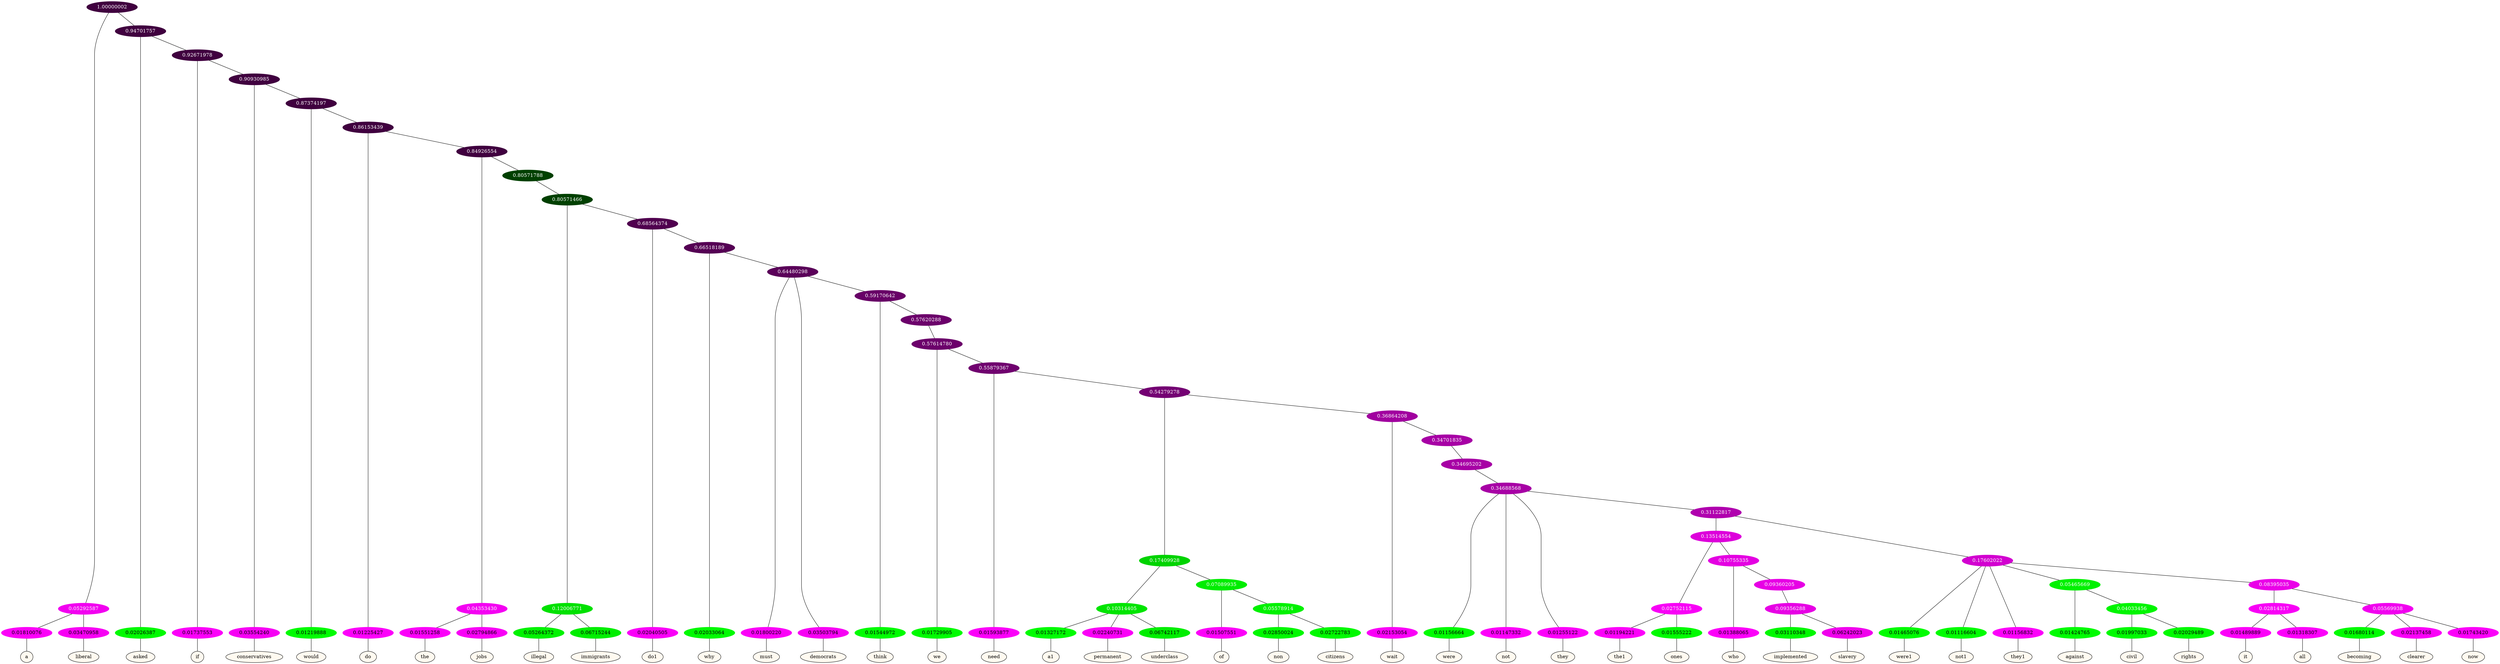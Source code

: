 graph {
	node [format=png height=0.15 nodesep=0.001 ordering=out overlap=prism overlap_scaling=0.01 ranksep=0.001 ratio=0.2 style=filled width=0.15]
	{
		rank=same
		a_w_3 [label=a color=black fillcolor=floralwhite style="filled,solid"]
		a_w_4 [label=liberal color=black fillcolor=floralwhite style="filled,solid"]
		a_w_5 [label=asked color=black fillcolor=floralwhite style="filled,solid"]
		a_w_7 [label=if color=black fillcolor=floralwhite style="filled,solid"]
		a_w_9 [label=conservatives color=black fillcolor=floralwhite style="filled,solid"]
		a_w_11 [label=would color=black fillcolor=floralwhite style="filled,solid"]
		a_w_13 [label=do color=black fillcolor=floralwhite style="filled,solid"]
		a_w_17 [label=the color=black fillcolor=floralwhite style="filled,solid"]
		a_w_18 [label=jobs color=black fillcolor=floralwhite style="filled,solid"]
		a_w_22 [label=illegal color=black fillcolor=floralwhite style="filled,solid"]
		a_w_23 [label=immigrants color=black fillcolor=floralwhite style="filled,solid"]
		a_w_24 [label=do1 color=black fillcolor=floralwhite style="filled,solid"]
		a_w_26 [label=why color=black fillcolor=floralwhite style="filled,solid"]
		a_w_28 [label=must color=black fillcolor=floralwhite style="filled,solid"]
		a_w_29 [label=democrats color=black fillcolor=floralwhite style="filled,solid"]
		a_w_31 [label=think color=black fillcolor=floralwhite style="filled,solid"]
		a_w_34 [label=we color=black fillcolor=floralwhite style="filled,solid"]
		a_w_36 [label=need color=black fillcolor=floralwhite style="filled,solid"]
		a_w_44 [label=a1 color=black fillcolor=floralwhite style="filled,solid"]
		a_w_45 [label=permanent color=black fillcolor=floralwhite style="filled,solid"]
		a_w_46 [label=underclass color=black fillcolor=floralwhite style="filled,solid"]
		a_w_47 [label=of color=black fillcolor=floralwhite style="filled,solid"]
		a_w_50 [label=non color=black fillcolor=floralwhite style="filled,solid"]
		a_w_51 [label=citizens color=black fillcolor=floralwhite style="filled,solid"]
		a_w_42 [label=wait color=black fillcolor=floralwhite style="filled,solid"]
		a_w_53 [label=were color=black fillcolor=floralwhite style="filled,solid"]
		a_w_54 [label=not color=black fillcolor=floralwhite style="filled,solid"]
		a_w_55 [label=they color=black fillcolor=floralwhite style="filled,solid"]
		a_w_66 [label=the1 color=black fillcolor=floralwhite style="filled,solid"]
		a_w_67 [label=ones color=black fillcolor=floralwhite style="filled,solid"]
		a_w_68 [label=who color=black fillcolor=floralwhite style="filled,solid"]
		a_w_82 [label=implemented color=black fillcolor=floralwhite style="filled,solid"]
		a_w_83 [label=slavery color=black fillcolor=floralwhite style="filled,solid"]
		a_w_61 [label=were1 color=black fillcolor=floralwhite style="filled,solid"]
		a_w_62 [label=not1 color=black fillcolor=floralwhite style="filled,solid"]
		a_w_63 [label=they1 color=black fillcolor=floralwhite style="filled,solid"]
		a_w_70 [label=against color=black fillcolor=floralwhite style="filled,solid"]
		a_w_75 [label=civil color=black fillcolor=floralwhite style="filled,solid"]
		a_w_76 [label=rights color=black fillcolor=floralwhite style="filled,solid"]
		a_w_77 [label=it color=black fillcolor=floralwhite style="filled,solid"]
		a_w_78 [label=all color=black fillcolor=floralwhite style="filled,solid"]
		a_w_79 [label=becoming color=black fillcolor=floralwhite style="filled,solid"]
		a_w_80 [label=clearer color=black fillcolor=floralwhite style="filled,solid"]
		a_w_81 [label=now color=black fillcolor=floralwhite style="filled,solid"]
	}
	a_n_3 -- a_w_3
	a_n_4 -- a_w_4
	a_n_5 -- a_w_5
	a_n_7 -- a_w_7
	a_n_9 -- a_w_9
	a_n_11 -- a_w_11
	a_n_13 -- a_w_13
	a_n_17 -- a_w_17
	a_n_18 -- a_w_18
	a_n_22 -- a_w_22
	a_n_23 -- a_w_23
	a_n_24 -- a_w_24
	a_n_26 -- a_w_26
	a_n_28 -- a_w_28
	a_n_29 -- a_w_29
	a_n_31 -- a_w_31
	a_n_34 -- a_w_34
	a_n_36 -- a_w_36
	a_n_44 -- a_w_44
	a_n_45 -- a_w_45
	a_n_46 -- a_w_46
	a_n_47 -- a_w_47
	a_n_50 -- a_w_50
	a_n_51 -- a_w_51
	a_n_42 -- a_w_42
	a_n_53 -- a_w_53
	a_n_54 -- a_w_54
	a_n_55 -- a_w_55
	a_n_66 -- a_w_66
	a_n_67 -- a_w_67
	a_n_68 -- a_w_68
	a_n_82 -- a_w_82
	a_n_83 -- a_w_83
	a_n_61 -- a_w_61
	a_n_62 -- a_w_62
	a_n_63 -- a_w_63
	a_n_70 -- a_w_70
	a_n_75 -- a_w_75
	a_n_76 -- a_w_76
	a_n_77 -- a_w_77
	a_n_78 -- a_w_78
	a_n_79 -- a_w_79
	a_n_80 -- a_w_80
	a_n_81 -- a_w_81
	{
		rank=same
		a_n_3 [label=0.01810076 color="0.835 1.000 0.982" fontcolor=black]
		a_n_4 [label=0.03470958 color="0.835 1.000 0.965" fontcolor=black]
		a_n_5 [label=0.02026387 color="0.334 1.000 0.980" fontcolor=black]
		a_n_7 [label=0.01737553 color="0.835 1.000 0.983" fontcolor=black]
		a_n_9 [label=0.03554240 color="0.835 1.000 0.964" fontcolor=black]
		a_n_11 [label=0.01219888 color="0.334 1.000 0.988" fontcolor=black]
		a_n_13 [label=0.01225427 color="0.835 1.000 0.988" fontcolor=black]
		a_n_17 [label=0.01551258 color="0.835 1.000 0.984" fontcolor=black]
		a_n_18 [label=0.02794866 color="0.835 1.000 0.972" fontcolor=black]
		a_n_22 [label=0.05264372 color="0.334 1.000 0.947" fontcolor=black]
		a_n_23 [label=0.06715244 color="0.334 1.000 0.933" fontcolor=black]
		a_n_24 [label=0.02040505 color="0.835 1.000 0.980" fontcolor=black]
		a_n_26 [label=0.02033064 color="0.334 1.000 0.980" fontcolor=black]
		a_n_28 [label=0.01800220 color="0.835 1.000 0.982" fontcolor=black]
		a_n_29 [label=0.03503794 color="0.835 1.000 0.965" fontcolor=black]
		a_n_31 [label=0.01544972 color="0.334 1.000 0.985" fontcolor=black]
		a_n_34 [label=0.01729905 color="0.334 1.000 0.983" fontcolor=black]
		a_n_36 [label=0.01593877 color="0.835 1.000 0.984" fontcolor=black]
		a_n_44 [label=0.01327172 color="0.334 1.000 0.987" fontcolor=black]
		a_n_45 [label=0.02240731 color="0.835 1.000 0.978" fontcolor=black]
		a_n_46 [label=0.06742117 color="0.334 1.000 0.933" fontcolor=black]
		a_n_47 [label=0.01507551 color="0.835 1.000 0.985" fontcolor=black]
		a_n_50 [label=0.02850024 color="0.334 1.000 0.971" fontcolor=black]
		a_n_51 [label=0.02722783 color="0.334 1.000 0.973" fontcolor=black]
		a_n_42 [label=0.02153054 color="0.835 1.000 0.978" fontcolor=black]
		a_n_53 [label=0.01156664 color="0.334 1.000 0.988" fontcolor=black]
		a_n_54 [label=0.01147332 color="0.835 1.000 0.989" fontcolor=black]
		a_n_55 [label=0.01255122 color="0.835 1.000 0.987" fontcolor=black]
		a_n_66 [label=0.01194221 color="0.835 1.000 0.988" fontcolor=black]
		a_n_67 [label=0.01555222 color="0.334 1.000 0.984" fontcolor=black]
		a_n_68 [label=0.01388065 color="0.835 1.000 0.986" fontcolor=black]
		a_n_82 [label=0.03110348 color="0.334 1.000 0.969" fontcolor=black]
		a_n_83 [label=0.06242023 color="0.835 1.000 0.938" fontcolor=black]
		a_n_61 [label=0.01465076 color="0.334 1.000 0.985" fontcolor=black]
		a_n_62 [label=0.01116604 color="0.334 1.000 0.989" fontcolor=black]
		a_n_63 [label=0.01156832 color="0.835 1.000 0.988" fontcolor=black]
		a_n_70 [label=0.01424765 color="0.334 1.000 0.986" fontcolor=black]
		a_n_75 [label=0.01997033 color="0.334 1.000 0.980" fontcolor=black]
		a_n_76 [label=0.02029489 color="0.334 1.000 0.980" fontcolor=black]
		a_n_77 [label=0.01489889 color="0.835 1.000 0.985" fontcolor=black]
		a_n_78 [label=0.01318307 color="0.835 1.000 0.987" fontcolor=black]
		a_n_79 [label=0.01680114 color="0.334 1.000 0.983" fontcolor=black]
		a_n_80 [label=0.02137458 color="0.835 1.000 0.979" fontcolor=black]
		a_n_81 [label=0.01743420 color="0.835 1.000 0.983" fontcolor=black]
	}
	a_n_0 [label=1.00000002 color="0.835 1.000 0.250" fontcolor=grey99]
	a_n_1 [label=0.05292587 color="0.835 1.000 0.947" fontcolor=grey99]
	a_n_0 -- a_n_1
	a_n_2 [label=0.94701757 color="0.835 1.000 0.250" fontcolor=grey99]
	a_n_0 -- a_n_2
	a_n_1 -- a_n_3
	a_n_1 -- a_n_4
	a_n_2 -- a_n_5
	a_n_6 [label=0.92671978 color="0.835 1.000 0.250" fontcolor=grey99]
	a_n_2 -- a_n_6
	a_n_6 -- a_n_7
	a_n_8 [label=0.90930985 color="0.835 1.000 0.250" fontcolor=grey99]
	a_n_6 -- a_n_8
	a_n_8 -- a_n_9
	a_n_10 [label=0.87374197 color="0.835 1.000 0.250" fontcolor=grey99]
	a_n_8 -- a_n_10
	a_n_10 -- a_n_11
	a_n_12 [label=0.86153439 color="0.835 1.000 0.250" fontcolor=grey99]
	a_n_10 -- a_n_12
	a_n_12 -- a_n_13
	a_n_14 [label=0.84926554 color="0.835 1.000 0.250" fontcolor=grey99]
	a_n_12 -- a_n_14
	a_n_15 [label=0.04353430 color="0.835 1.000 0.956" fontcolor=grey99]
	a_n_14 -- a_n_15
	a_n_16 [label=0.80571788 color="0.334 1.000 0.250" fontcolor=grey99]
	a_n_14 -- a_n_16
	a_n_15 -- a_n_17
	a_n_15 -- a_n_18
	a_n_19 [label=0.80571466 color="0.334 1.000 0.250" fontcolor=grey99]
	a_n_16 -- a_n_19
	a_n_20 [label=0.12006771 color="0.334 1.000 0.880" fontcolor=grey99]
	a_n_19 -- a_n_20
	a_n_21 [label=0.68564374 color="0.835 1.000 0.314" fontcolor=grey99]
	a_n_19 -- a_n_21
	a_n_20 -- a_n_22
	a_n_20 -- a_n_23
	a_n_21 -- a_n_24
	a_n_25 [label=0.66518189 color="0.835 1.000 0.335" fontcolor=grey99]
	a_n_21 -- a_n_25
	a_n_25 -- a_n_26
	a_n_27 [label=0.64480298 color="0.835 1.000 0.355" fontcolor=grey99]
	a_n_25 -- a_n_27
	a_n_27 -- a_n_28
	a_n_27 -- a_n_29
	a_n_30 [label=0.59170642 color="0.835 1.000 0.408" fontcolor=grey99]
	a_n_27 -- a_n_30
	a_n_30 -- a_n_31
	a_n_32 [label=0.57620288 color="0.835 1.000 0.424" fontcolor=grey99]
	a_n_30 -- a_n_32
	a_n_33 [label=0.57614780 color="0.835 1.000 0.424" fontcolor=grey99]
	a_n_32 -- a_n_33
	a_n_33 -- a_n_34
	a_n_35 [label=0.55879367 color="0.835 1.000 0.441" fontcolor=grey99]
	a_n_33 -- a_n_35
	a_n_35 -- a_n_36
	a_n_37 [label=0.54279278 color="0.835 1.000 0.457" fontcolor=grey99]
	a_n_35 -- a_n_37
	a_n_38 [label=0.17409928 color="0.334 1.000 0.826" fontcolor=grey99]
	a_n_37 -- a_n_38
	a_n_39 [label=0.36864208 color="0.835 1.000 0.631" fontcolor=grey99]
	a_n_37 -- a_n_39
	a_n_40 [label=0.10314405 color="0.334 1.000 0.897" fontcolor=grey99]
	a_n_38 -- a_n_40
	a_n_41 [label=0.07089935 color="0.334 1.000 0.929" fontcolor=grey99]
	a_n_38 -- a_n_41
	a_n_39 -- a_n_42
	a_n_43 [label=0.34701835 color="0.835 1.000 0.653" fontcolor=grey99]
	a_n_39 -- a_n_43
	a_n_40 -- a_n_44
	a_n_40 -- a_n_45
	a_n_40 -- a_n_46
	a_n_41 -- a_n_47
	a_n_48 [label=0.05578914 color="0.334 1.000 0.944" fontcolor=grey99]
	a_n_41 -- a_n_48
	a_n_49 [label=0.34695202 color="0.835 1.000 0.653" fontcolor=grey99]
	a_n_43 -- a_n_49
	a_n_48 -- a_n_50
	a_n_48 -- a_n_51
	a_n_52 [label=0.34688568 color="0.835 1.000 0.653" fontcolor=grey99]
	a_n_49 -- a_n_52
	a_n_52 -- a_n_53
	a_n_52 -- a_n_54
	a_n_52 -- a_n_55
	a_n_56 [label=0.31122817 color="0.835 1.000 0.689" fontcolor=grey99]
	a_n_52 -- a_n_56
	a_n_57 [label=0.13514554 color="0.835 1.000 0.865" fontcolor=grey99]
	a_n_56 -- a_n_57
	a_n_58 [label=0.17602022 color="0.835 1.000 0.824" fontcolor=grey99]
	a_n_56 -- a_n_58
	a_n_59 [label=0.02752115 color="0.835 1.000 0.972" fontcolor=grey99]
	a_n_57 -- a_n_59
	a_n_60 [label=0.10755335 color="0.835 1.000 0.892" fontcolor=grey99]
	a_n_57 -- a_n_60
	a_n_58 -- a_n_61
	a_n_58 -- a_n_62
	a_n_58 -- a_n_63
	a_n_64 [label=0.05465669 color="0.334 1.000 0.945" fontcolor=grey99]
	a_n_58 -- a_n_64
	a_n_65 [label=0.08395035 color="0.835 1.000 0.916" fontcolor=grey99]
	a_n_58 -- a_n_65
	a_n_59 -- a_n_66
	a_n_59 -- a_n_67
	a_n_60 -- a_n_68
	a_n_69 [label=0.09360205 color="0.835 1.000 0.906" fontcolor=grey99]
	a_n_60 -- a_n_69
	a_n_64 -- a_n_70
	a_n_71 [label=0.04033456 color="0.334 1.000 0.960" fontcolor=grey99]
	a_n_64 -- a_n_71
	a_n_72 [label=0.02814317 color="0.835 1.000 0.972" fontcolor=grey99]
	a_n_65 -- a_n_72
	a_n_73 [label=0.05569938 color="0.835 1.000 0.944" fontcolor=grey99]
	a_n_65 -- a_n_73
	a_n_74 [label=0.09356288 color="0.835 1.000 0.906" fontcolor=grey99]
	a_n_69 -- a_n_74
	a_n_71 -- a_n_75
	a_n_71 -- a_n_76
	a_n_72 -- a_n_77
	a_n_72 -- a_n_78
	a_n_73 -- a_n_79
	a_n_73 -- a_n_80
	a_n_73 -- a_n_81
	a_n_74 -- a_n_82
	a_n_74 -- a_n_83
}
